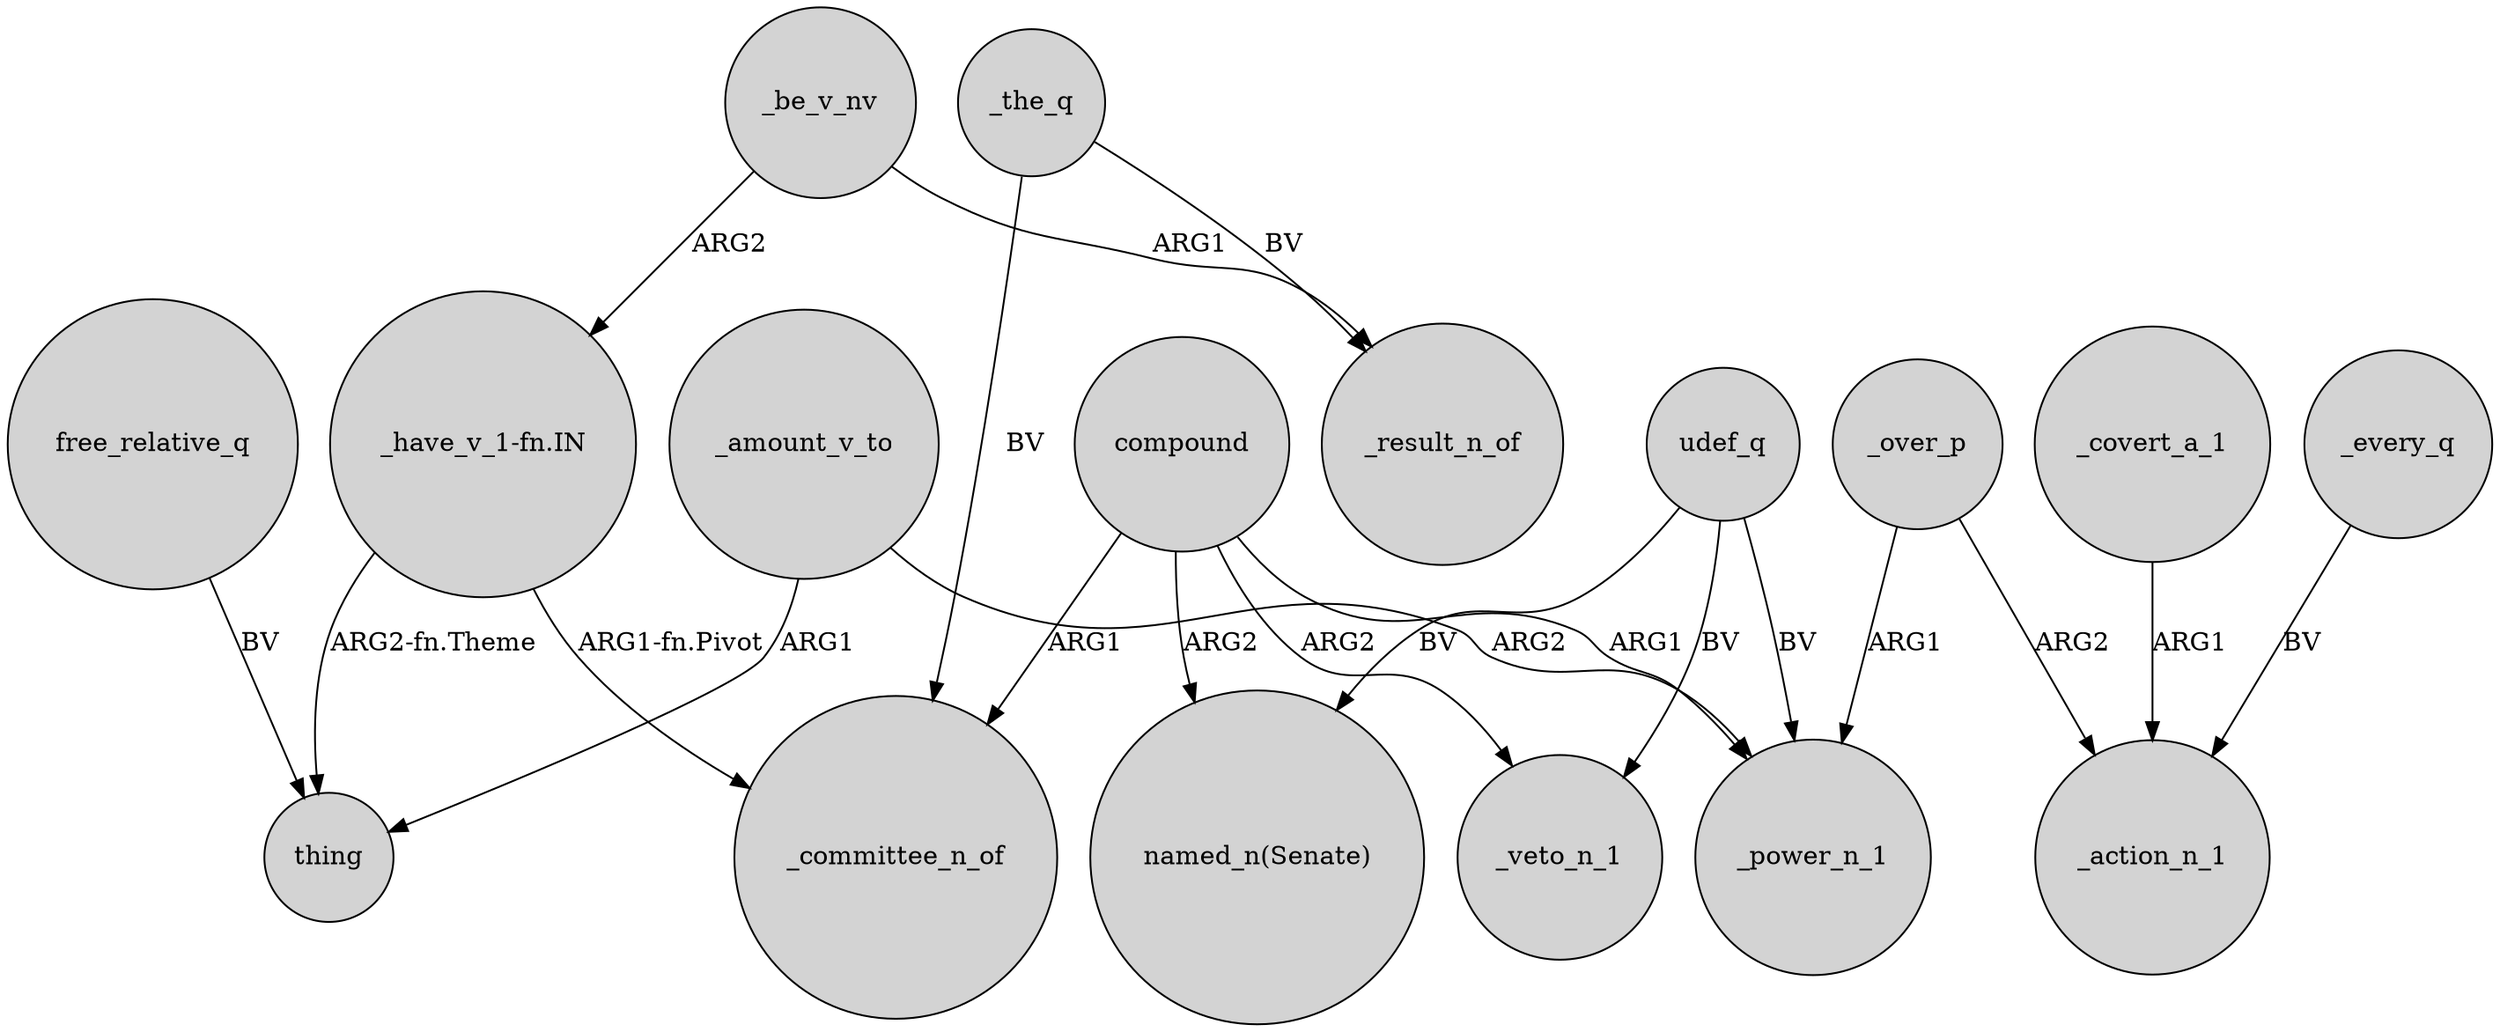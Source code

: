 digraph {
	node [shape=circle style=filled]
	_over_p -> _power_n_1 [label=ARG1]
	_be_v_nv -> _result_n_of [label=ARG1]
	_amount_v_to -> _power_n_1 [label=ARG2]
	compound -> _veto_n_1 [label=ARG2]
	_the_q -> _result_n_of [label=BV]
	_the_q -> _committee_n_of [label=BV]
	"_have_v_1-fn.IN" -> _committee_n_of [label="ARG1-fn.Pivot"]
	_be_v_nv -> "_have_v_1-fn.IN" [label=ARG2]
	udef_q -> _veto_n_1 [label=BV]
	free_relative_q -> thing [label=BV]
	compound -> "named_n(Senate)" [label=ARG2]
	compound -> _power_n_1 [label=ARG1]
	"_have_v_1-fn.IN" -> thing [label="ARG2-fn.Theme"]
	_over_p -> _action_n_1 [label=ARG2]
	udef_q -> "named_n(Senate)" [label=BV]
	_amount_v_to -> thing [label=ARG1]
	compound -> _committee_n_of [label=ARG1]
	_every_q -> _action_n_1 [label=BV]
	udef_q -> _power_n_1 [label=BV]
	_covert_a_1 -> _action_n_1 [label=ARG1]
}
